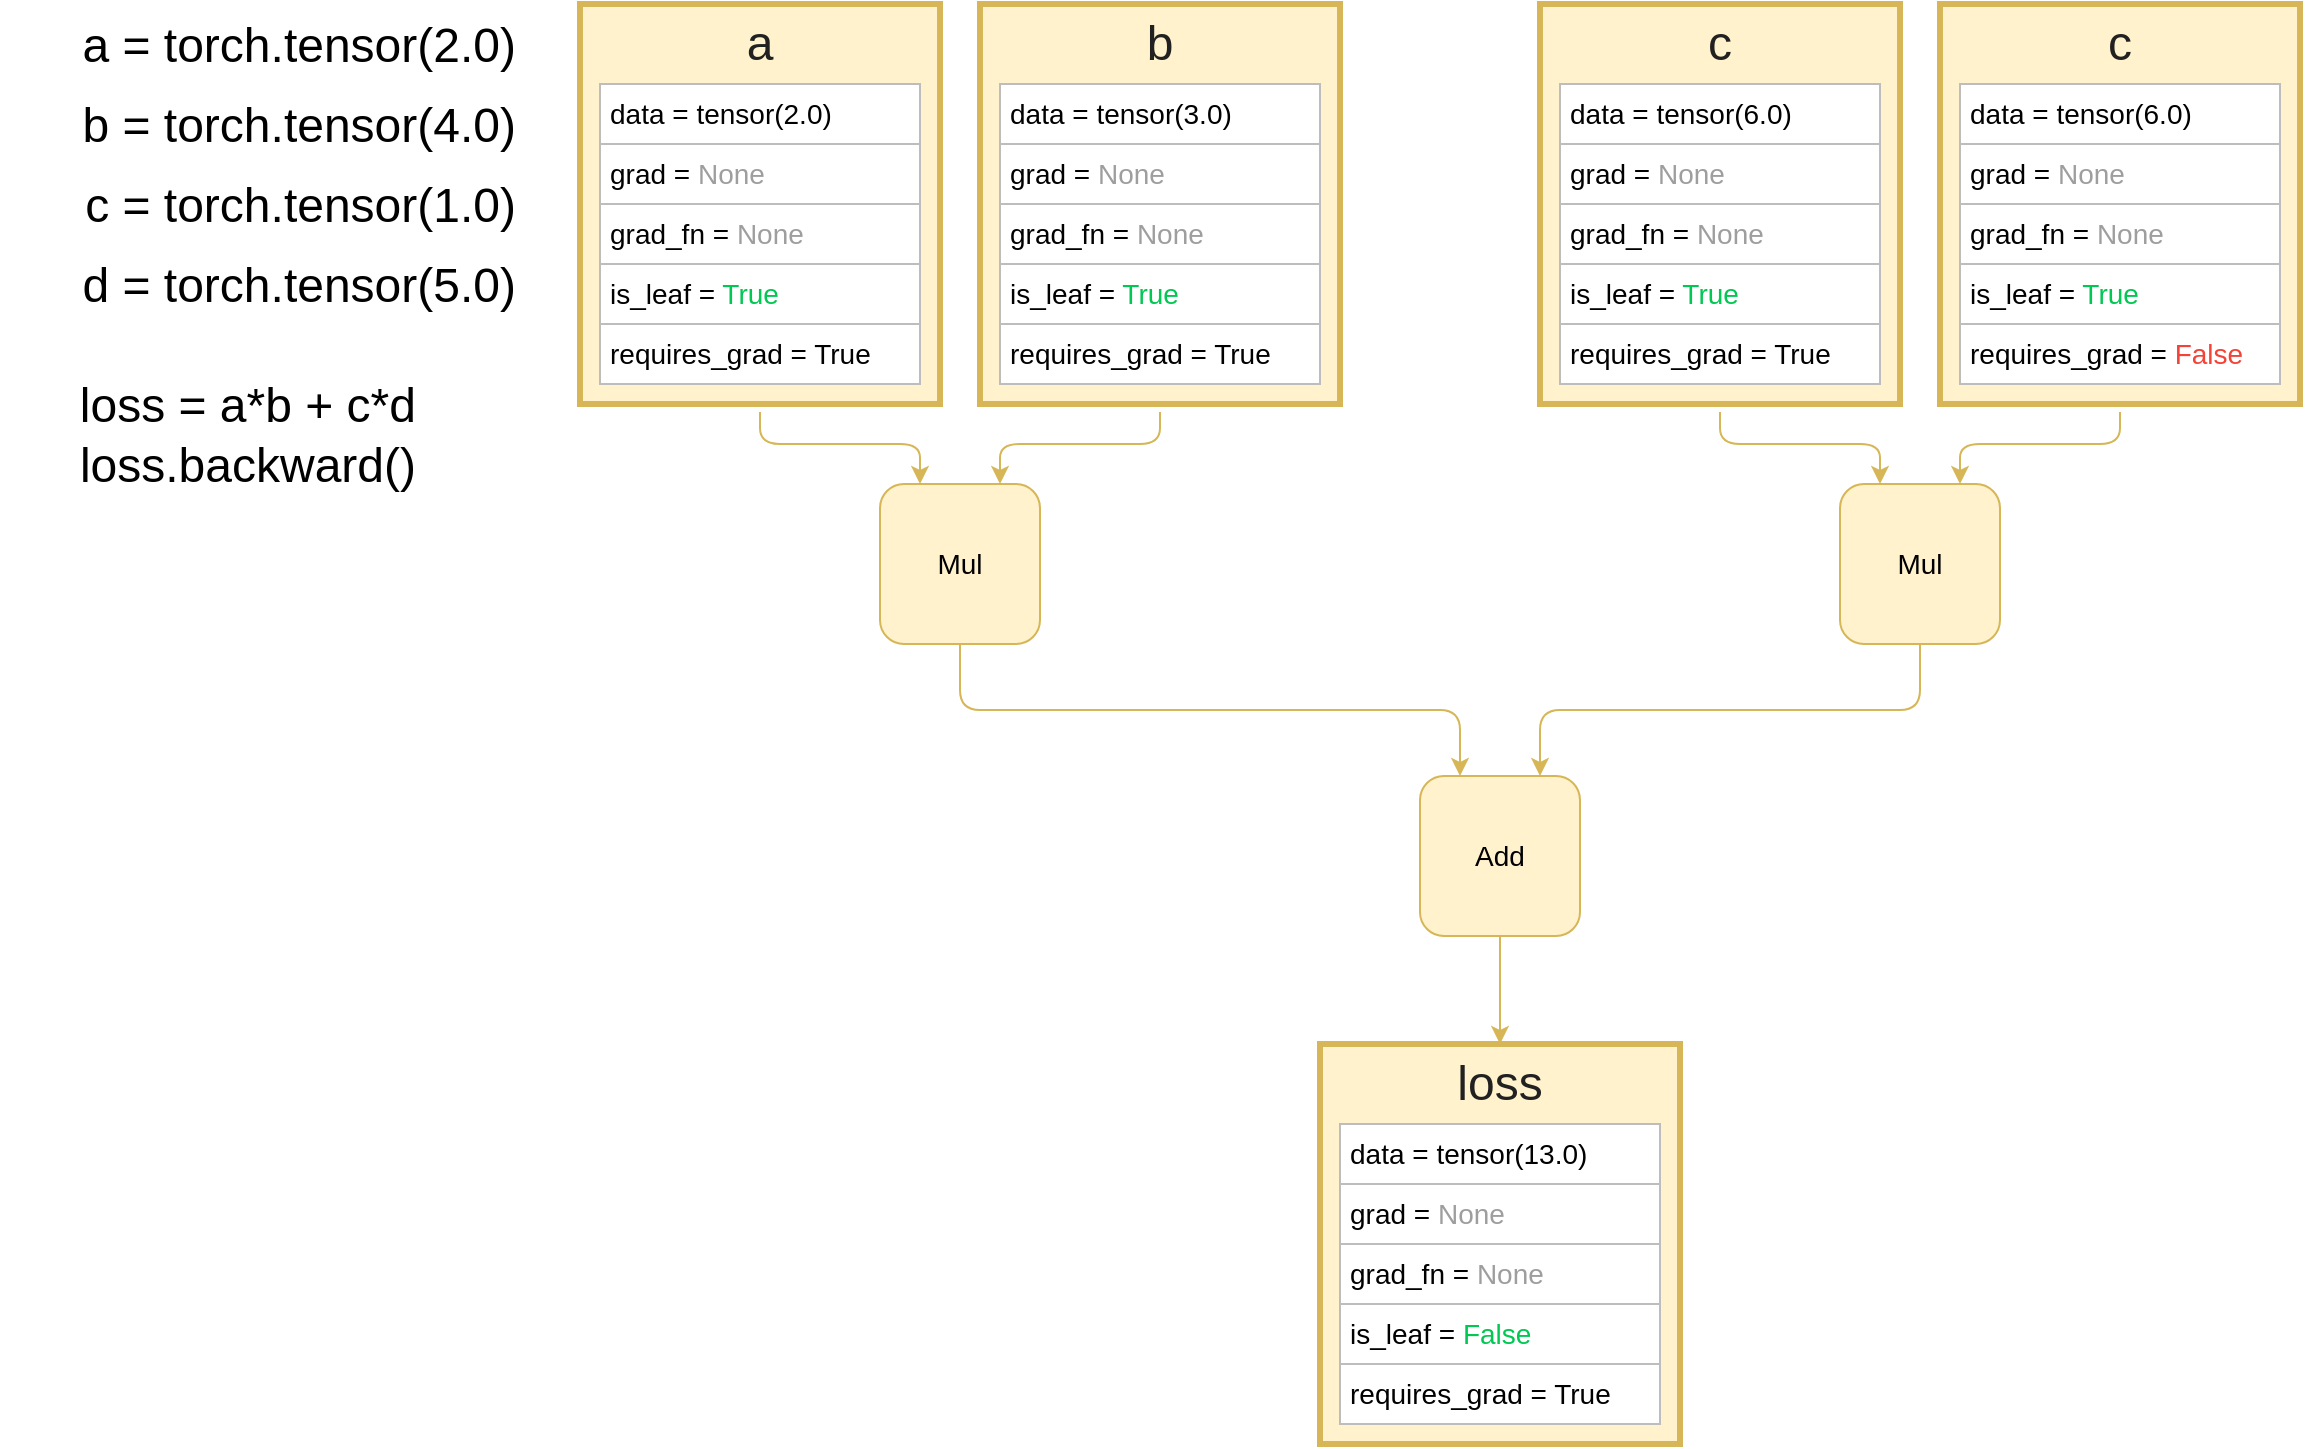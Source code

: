 <mxfile version="21.3.7" type="github">
  <diagram name="Страница 1" id="6cj-dm2TCupNIVutivOo">
    <mxGraphModel dx="2093" dy="988" grid="1" gridSize="10" guides="1" tooltips="1" connect="1" arrows="1" fold="1" page="1" pageScale="1" pageWidth="827" pageHeight="1169" math="0" shadow="0">
      <root>
        <mxCell id="0" />
        <mxCell id="1" parent="0" />
        <mxCell id="ab2Kzsvk-i5Xff6N2FPf-1" style="edgeStyle=orthogonalEdgeStyle;comic=0;html=1;entryX=0.25;entryY=0;shadow=0;startArrow=none;startFill=0;jettySize=auto;orthogonalLoop=1;strokeColor=#d6b656;strokeWidth=1;fontSize=14;fontColor=#000000;fillColor=#fff2cc;rounded=1;" edge="1" parent="1" source="ab2Kzsvk-i5Xff6N2FPf-23" target="ab2Kzsvk-i5Xff6N2FPf-11">
          <mxGeometry relative="1" as="geometry" />
        </mxCell>
        <mxCell id="ab2Kzsvk-i5Xff6N2FPf-2" value="a = torch.tensor(2.0)&lt;br style=&quot;font-size: 24px&quot;&gt;" style="text;html=1;strokeColor=none;fillColor=none;align=right;verticalAlign=top;whiteSpace=wrap;rounded=0;fontSize=24;spacing=2;fontColor=#000000;" vertex="1" parent="1">
          <mxGeometry x="10" y="10" width="260" height="40" as="geometry" />
        </mxCell>
        <mxCell id="ab2Kzsvk-i5Xff6N2FPf-4" value="" style="rounded=0;whiteSpace=wrap;html=1;fillColor=#fff2cc;strokeColor=#d6b656;glass=0;comic=0;shadow=0;strokeWidth=3;perimeterSpacing=4;" vertex="1" parent="1">
          <mxGeometry x="780" y="10" width="180" height="200" as="geometry" />
        </mxCell>
        <mxCell id="ab2Kzsvk-i5Xff6N2FPf-5" value="&lt;div style=&quot;text-align: justify ; font-size: 14px&quot;&gt;data = tensor(6.0)&lt;/div&gt;" style="rounded=0;whiteSpace=wrap;html=1;align=left;fontSize=14;fillColor=#ffffff;strokeColor=#BDBDBD;fontColor=#000000;perimeterSpacing=0;labelBorderColor=none;spacing=5;spacingLeft=0;" vertex="1" parent="1">
          <mxGeometry x="790" y="50" width="160" height="30" as="geometry" />
        </mxCell>
        <mxCell id="ab2Kzsvk-i5Xff6N2FPf-6" value="&lt;div style=&quot;text-align: justify ; font-size: 14px&quot;&gt;grad = &lt;font color=&quot;#9e9e9e&quot;&gt;None&lt;/font&gt;&lt;br&gt;&lt;/div&gt;" style="rounded=0;whiteSpace=wrap;html=1;align=left;fontSize=14;fillColor=#ffffff;strokeColor=#BDBDBD;perimeterSpacing=0;labelBorderColor=none;spacing=5;spacingLeft=0;" vertex="1" parent="1">
          <mxGeometry x="790" y="80" width="160" height="30" as="geometry" />
        </mxCell>
        <mxCell id="ab2Kzsvk-i5Xff6N2FPf-7" value="&lt;div style=&quot;text-align: center ; font-size: 24px&quot;&gt;c&lt;/div&gt;" style="rounded=1;whiteSpace=wrap;html=1;align=center;strokeColor=none;fontSize=24;fillColor=none;fontColor=#212121;" vertex="1" parent="1">
          <mxGeometry x="810" y="10" width="120" height="40" as="geometry" />
        </mxCell>
        <mxCell id="ab2Kzsvk-i5Xff6N2FPf-8" value="&lt;div style=&quot;text-align: justify ; font-size: 14px&quot;&gt;grad_fn = &lt;font color=&quot;#9e9e9e&quot;&gt;None&lt;/font&gt;&lt;br&gt;&lt;/div&gt;" style="rounded=0;whiteSpace=wrap;html=1;align=left;fontSize=14;verticalAlign=middle;fillColor=#ffffff;strokeColor=#BDBDBD;perimeterSpacing=0;labelBorderColor=none;spacing=5;spacingLeft=0;" vertex="1" parent="1">
          <mxGeometry x="790" y="110" width="160" height="30" as="geometry" />
        </mxCell>
        <mxCell id="ab2Kzsvk-i5Xff6N2FPf-9" value="&lt;div style=&quot;text-align: justify ; font-size: 14px&quot;&gt;is_leaf = &lt;font color=&quot;#00c853&quot;&gt;True&lt;/font&gt;&lt;br&gt;&lt;/div&gt;" style="rounded=0;whiteSpace=wrap;html=1;align=left;fontSize=14;verticalAlign=middle;fillColor=#ffffff;strokeColor=#BDBDBD;perimeterSpacing=0;labelBorderColor=none;spacing=5;spacingLeft=0;" vertex="1" parent="1">
          <mxGeometry x="790" y="140" width="160" height="30" as="geometry" />
        </mxCell>
        <mxCell id="ab2Kzsvk-i5Xff6N2FPf-11" value="" style="rounded=1;whiteSpace=wrap;html=1;strokeColor=#d6b656;strokeWidth=1;fillColor=#fff2cc;fontSize=14;align=right;" vertex="1" parent="1">
          <mxGeometry x="450" y="250" width="80" height="80" as="geometry" />
        </mxCell>
        <mxCell id="ab2Kzsvk-i5Xff6N2FPf-12" value="Mul&lt;br&gt;" style="text;html=1;strokeColor=none;fillColor=none;align=center;verticalAlign=middle;whiteSpace=wrap;rounded=0;fontSize=14;" vertex="1" parent="1">
          <mxGeometry x="450" y="270" width="80" height="40" as="geometry" />
        </mxCell>
        <mxCell id="ab2Kzsvk-i5Xff6N2FPf-13" value="b = torch.tensor(4.0)" style="text;html=1;strokeColor=none;fillColor=none;align=right;verticalAlign=top;whiteSpace=wrap;rounded=0;fontSize=24;spacing=2;fontColor=#000000;" vertex="1" parent="1">
          <mxGeometry x="10" y="50" width="260" height="40" as="geometry" />
        </mxCell>
        <mxCell id="ab2Kzsvk-i5Xff6N2FPf-14" style="edgeStyle=orthogonalEdgeStyle;comic=0;html=1;entryX=0.75;entryY=0;shadow=0;startArrow=none;startFill=0;jettySize=auto;orthogonalLoop=1;strokeColor=#d6b656;strokeWidth=1;fontSize=14;fontColor=#000000;fillColor=#fff2cc;rounded=1;" edge="1" parent="1" source="ab2Kzsvk-i5Xff6N2FPf-15" target="ab2Kzsvk-i5Xff6N2FPf-11">
          <mxGeometry relative="1" as="geometry" />
        </mxCell>
        <mxCell id="ab2Kzsvk-i5Xff6N2FPf-15" value="" style="rounded=0;whiteSpace=wrap;html=1;fillColor=#fff2cc;strokeColor=#d6b656;glass=0;comic=0;shadow=0;strokeWidth=3;perimeterSpacing=4;" vertex="1" parent="1">
          <mxGeometry x="500" y="10" width="180" height="200" as="geometry" />
        </mxCell>
        <mxCell id="ab2Kzsvk-i5Xff6N2FPf-16" value="&lt;div style=&quot;text-align: justify ; font-size: 14px&quot;&gt;data = tensor(3.0)&lt;/div&gt;" style="rounded=0;whiteSpace=wrap;html=1;align=left;fontSize=14;fillColor=#ffffff;strokeColor=#BDBDBD;fontColor=#000000;perimeterSpacing=0;labelBorderColor=none;spacing=5;spacingLeft=0;" vertex="1" parent="1">
          <mxGeometry x="510" y="50" width="160" height="30" as="geometry" />
        </mxCell>
        <mxCell id="ab2Kzsvk-i5Xff6N2FPf-17" value="&lt;div style=&quot;text-align: justify ; font-size: 14px&quot;&gt;grad = &lt;font color=&quot;#9e9e9e&quot;&gt;None&lt;/font&gt;&lt;br&gt;&lt;/div&gt;" style="rounded=0;whiteSpace=wrap;html=1;align=left;fontSize=14;fillColor=#ffffff;strokeColor=#BDBDBD;perimeterSpacing=0;labelBorderColor=none;spacing=5;spacingLeft=0;" vertex="1" parent="1">
          <mxGeometry x="510" y="80" width="160" height="30" as="geometry" />
        </mxCell>
        <mxCell id="ab2Kzsvk-i5Xff6N2FPf-18" value="&lt;div style=&quot;text-align: center ; font-size: 24px&quot;&gt;b&lt;/div&gt;" style="rounded=1;whiteSpace=wrap;html=1;align=center;strokeColor=none;fontSize=24;fillColor=none;fontColor=#212121;" vertex="1" parent="1">
          <mxGeometry x="530" y="10" width="120" height="40" as="geometry" />
        </mxCell>
        <mxCell id="ab2Kzsvk-i5Xff6N2FPf-19" value="&lt;div style=&quot;text-align: justify ; font-size: 14px&quot;&gt;grad_fn = &lt;font color=&quot;#9e9e9e&quot;&gt;None&lt;/font&gt;&lt;br&gt;&lt;/div&gt;" style="rounded=0;whiteSpace=wrap;html=1;align=left;fontSize=14;verticalAlign=middle;fillColor=#ffffff;strokeColor=#BDBDBD;perimeterSpacing=0;labelBorderColor=none;spacing=5;spacingLeft=0;" vertex="1" parent="1">
          <mxGeometry x="510" y="110" width="160" height="30" as="geometry" />
        </mxCell>
        <mxCell id="ab2Kzsvk-i5Xff6N2FPf-20" value="&lt;div style=&quot;text-align: justify ; font-size: 14px&quot;&gt;is_leaf = &lt;font color=&quot;#00c853&quot;&gt;True&lt;/font&gt;&lt;br&gt;&lt;/div&gt;" style="rounded=0;whiteSpace=wrap;html=1;align=left;fontSize=14;verticalAlign=middle;fillColor=#ffffff;strokeColor=#BDBDBD;perimeterSpacing=0;labelBorderColor=none;spacing=5;spacingLeft=0;" vertex="1" parent="1">
          <mxGeometry x="510" y="140" width="160" height="30" as="geometry" />
        </mxCell>
        <mxCell id="ab2Kzsvk-i5Xff6N2FPf-21" value="&lt;div style=&quot;text-align: justify ; font-size: 14px&quot;&gt;&lt;span style=&quot;font-size: 14px&quot;&gt;requires_grad = True&lt;/span&gt;&lt;/div&gt;" style="rounded=0;whiteSpace=wrap;html=1;align=left;fontSize=14;verticalAlign=middle;fillColor=#ffffff;strokeColor=#BDBDBD;perimeterSpacing=0;labelBorderColor=none;spacing=5;spacingLeft=0;" vertex="1" parent="1">
          <mxGeometry x="510" y="170" width="160" height="30" as="geometry" />
        </mxCell>
        <mxCell id="ab2Kzsvk-i5Xff6N2FPf-22" value="" style="group" vertex="1" connectable="0" parent="1">
          <mxGeometry x="300" y="10" width="180" height="200" as="geometry" />
        </mxCell>
        <mxCell id="ab2Kzsvk-i5Xff6N2FPf-23" value="" style="rounded=0;whiteSpace=wrap;html=1;fillColor=#fff2cc;strokeColor=#d6b656;glass=0;comic=0;shadow=0;strokeWidth=3;perimeterSpacing=4;" vertex="1" parent="ab2Kzsvk-i5Xff6N2FPf-22">
          <mxGeometry width="180" height="200" as="geometry" />
        </mxCell>
        <mxCell id="ab2Kzsvk-i5Xff6N2FPf-24" value="&lt;div style=&quot;text-align: center ; font-size: 24px&quot;&gt;a&lt;/div&gt;" style="rounded=1;whiteSpace=wrap;html=1;align=center;strokeColor=none;fontSize=24;fillColor=none;fontColor=#212121;" vertex="1" parent="ab2Kzsvk-i5Xff6N2FPf-22">
          <mxGeometry x="30" width="120" height="40" as="geometry" />
        </mxCell>
        <mxCell id="ab2Kzsvk-i5Xff6N2FPf-25" value="&lt;div style=&quot;text-align: justify ; font-size: 14px&quot;&gt;grad_fn = &lt;font color=&quot;#9e9e9e&quot;&gt;None&lt;/font&gt;&lt;br&gt;&lt;/div&gt;" style="rounded=0;whiteSpace=wrap;html=1;align=left;fontSize=14;verticalAlign=middle;fillColor=#ffffff;strokeColor=#BDBDBD;perimeterSpacing=0;labelBorderColor=none;spacing=5;spacingLeft=0;" vertex="1" parent="ab2Kzsvk-i5Xff6N2FPf-22">
          <mxGeometry x="10" y="100" width="160" height="30" as="geometry" />
        </mxCell>
        <mxCell id="ab2Kzsvk-i5Xff6N2FPf-26" value="&lt;div style=&quot;text-align: justify ; font-size: 14px&quot;&gt;is_leaf = &lt;font color=&quot;#00c853&quot;&gt;True&lt;/font&gt;&lt;br&gt;&lt;/div&gt;" style="rounded=0;whiteSpace=wrap;html=1;align=left;fontSize=14;verticalAlign=middle;fillColor=#ffffff;strokeColor=#BDBDBD;perimeterSpacing=0;labelBorderColor=none;spacing=5;spacingLeft=0;" vertex="1" parent="ab2Kzsvk-i5Xff6N2FPf-22">
          <mxGeometry x="10" y="130" width="160" height="30" as="geometry" />
        </mxCell>
        <mxCell id="ab2Kzsvk-i5Xff6N2FPf-27" value="&lt;div style=&quot;text-align: justify ; font-size: 14px&quot;&gt;&lt;span style=&quot;font-size: 14px&quot;&gt;requires_grad = True&lt;/span&gt;&lt;/div&gt;" style="rounded=0;whiteSpace=wrap;html=1;align=left;fontSize=14;verticalAlign=middle;fillColor=#ffffff;strokeColor=#BDBDBD;perimeterSpacing=0;labelBorderColor=none;spacing=5;spacingLeft=0;" vertex="1" parent="ab2Kzsvk-i5Xff6N2FPf-22">
          <mxGeometry x="10" y="160" width="160" height="30" as="geometry" />
        </mxCell>
        <mxCell id="ab2Kzsvk-i5Xff6N2FPf-28" value="" style="group" vertex="1" connectable="0" parent="ab2Kzsvk-i5Xff6N2FPf-22">
          <mxGeometry x="10" y="40" width="160" height="60" as="geometry" />
        </mxCell>
        <mxCell id="ab2Kzsvk-i5Xff6N2FPf-29" value="&lt;div style=&quot;text-align: justify ; font-size: 14px&quot;&gt;data = tensor(2.0)&lt;/div&gt;" style="rounded=0;whiteSpace=wrap;html=1;align=left;fontSize=14;fillColor=#ffffff;strokeColor=#BDBDBD;fontColor=#000000;perimeterSpacing=0;labelBorderColor=none;spacing=5;spacingLeft=0;" vertex="1" parent="ab2Kzsvk-i5Xff6N2FPf-28">
          <mxGeometry width="160" height="30" as="geometry" />
        </mxCell>
        <mxCell id="ab2Kzsvk-i5Xff6N2FPf-30" value="&lt;div style=&quot;text-align: justify ; font-size: 14px&quot;&gt;grad = &lt;font color=&quot;#9e9e9e&quot;&gt;None&lt;/font&gt;&lt;br&gt;&lt;/div&gt;" style="rounded=0;whiteSpace=wrap;html=1;align=left;fontSize=14;fillColor=#ffffff;strokeColor=#BDBDBD;perimeterSpacing=0;labelBorderColor=none;spacing=5;spacingLeft=0;" vertex="1" parent="ab2Kzsvk-i5Xff6N2FPf-28">
          <mxGeometry y="30" width="160" height="30" as="geometry" />
        </mxCell>
        <mxCell id="ab2Kzsvk-i5Xff6N2FPf-31" value="&lt;div style=&quot;text-align: justify ; font-size: 14px&quot;&gt;&lt;span style=&quot;font-size: 14px&quot;&gt;requires_grad = True&lt;/span&gt;&lt;/div&gt;" style="rounded=0;whiteSpace=wrap;html=1;align=left;fontSize=14;verticalAlign=middle;fillColor=#ffffff;strokeColor=#BDBDBD;perimeterSpacing=0;labelBorderColor=none;spacing=5;spacingLeft=0;" vertex="1" parent="1">
          <mxGeometry x="790" y="170" width="160" height="30" as="geometry" />
        </mxCell>
        <mxCell id="ab2Kzsvk-i5Xff6N2FPf-32" value="" style="rounded=0;whiteSpace=wrap;html=1;fillColor=#fff2cc;strokeColor=#d6b656;glass=0;comic=0;shadow=0;strokeWidth=3;perimeterSpacing=4;" vertex="1" parent="1">
          <mxGeometry x="980" y="10" width="180" height="200" as="geometry" />
        </mxCell>
        <mxCell id="ab2Kzsvk-i5Xff6N2FPf-33" value="&lt;div style=&quot;text-align: justify ; font-size: 14px&quot;&gt;data = tensor(6.0)&lt;/div&gt;" style="rounded=0;whiteSpace=wrap;html=1;align=left;fontSize=14;fillColor=#ffffff;strokeColor=#BDBDBD;fontColor=#000000;perimeterSpacing=0;labelBorderColor=none;spacing=5;spacingLeft=0;" vertex="1" parent="1">
          <mxGeometry x="990" y="50" width="160" height="30" as="geometry" />
        </mxCell>
        <mxCell id="ab2Kzsvk-i5Xff6N2FPf-34" value="&lt;div style=&quot;text-align: justify ; font-size: 14px&quot;&gt;grad = &lt;font color=&quot;#9e9e9e&quot;&gt;None&lt;/font&gt;&lt;br&gt;&lt;/div&gt;" style="rounded=0;whiteSpace=wrap;html=1;align=left;fontSize=14;fillColor=#ffffff;strokeColor=#BDBDBD;perimeterSpacing=0;labelBorderColor=none;spacing=5;spacingLeft=0;" vertex="1" parent="1">
          <mxGeometry x="990" y="80" width="160" height="30" as="geometry" />
        </mxCell>
        <mxCell id="ab2Kzsvk-i5Xff6N2FPf-35" value="&lt;div style=&quot;text-align: center ; font-size: 24px&quot;&gt;c&lt;/div&gt;" style="rounded=1;whiteSpace=wrap;html=1;align=center;strokeColor=none;fontSize=24;fillColor=none;fontColor=#212121;" vertex="1" parent="1">
          <mxGeometry x="1010" y="10" width="120" height="40" as="geometry" />
        </mxCell>
        <mxCell id="ab2Kzsvk-i5Xff6N2FPf-36" value="&lt;div style=&quot;text-align: justify ; font-size: 14px&quot;&gt;grad_fn = &lt;font color=&quot;#9e9e9e&quot;&gt;None&lt;/font&gt;&lt;br&gt;&lt;/div&gt;" style="rounded=0;whiteSpace=wrap;html=1;align=left;fontSize=14;verticalAlign=middle;fillColor=#ffffff;strokeColor=#BDBDBD;perimeterSpacing=0;labelBorderColor=none;spacing=5;spacingLeft=0;" vertex="1" parent="1">
          <mxGeometry x="990" y="110" width="160" height="30" as="geometry" />
        </mxCell>
        <mxCell id="ab2Kzsvk-i5Xff6N2FPf-37" value="&lt;div style=&quot;text-align: justify ; font-size: 14px&quot;&gt;is_leaf = &lt;font color=&quot;#00c853&quot;&gt;True&lt;/font&gt;&lt;br&gt;&lt;/div&gt;" style="rounded=0;whiteSpace=wrap;html=1;align=left;fontSize=14;verticalAlign=middle;fillColor=#ffffff;strokeColor=#BDBDBD;perimeterSpacing=0;labelBorderColor=none;spacing=5;spacingLeft=0;" vertex="1" parent="1">
          <mxGeometry x="990" y="140" width="160" height="30" as="geometry" />
        </mxCell>
        <mxCell id="ab2Kzsvk-i5Xff6N2FPf-38" value="&lt;div style=&quot;text-align: justify ; font-size: 14px&quot;&gt;&lt;span style=&quot;font-size: 14px&quot;&gt;requires_grad = &lt;font color=&quot;#f44336&quot;&gt;False&lt;/font&gt;&lt;/span&gt;&lt;/div&gt;" style="rounded=0;whiteSpace=wrap;html=1;align=left;fontSize=14;verticalAlign=middle;fillColor=#ffffff;strokeColor=#BDBDBD;perimeterSpacing=0;labelBorderColor=none;spacing=5;spacingLeft=0;" vertex="1" parent="1">
          <mxGeometry x="990" y="170" width="160" height="30" as="geometry" />
        </mxCell>
        <mxCell id="ab2Kzsvk-i5Xff6N2FPf-39" value="c = torch.tensor(1.0)" style="text;html=1;strokeColor=none;fillColor=none;align=right;verticalAlign=top;whiteSpace=wrap;rounded=0;fontSize=24;spacing=2;fontColor=#000000;" vertex="1" parent="1">
          <mxGeometry x="10" y="90" width="260" height="40" as="geometry" />
        </mxCell>
        <mxCell id="ab2Kzsvk-i5Xff6N2FPf-40" value="d = torch.tensor(5.0)" style="text;html=1;strokeColor=none;fillColor=none;align=right;verticalAlign=top;whiteSpace=wrap;rounded=0;fontSize=24;spacing=2;fontColor=#000000;" vertex="1" parent="1">
          <mxGeometry x="10" y="130" width="260" height="40" as="geometry" />
        </mxCell>
        <mxCell id="ab2Kzsvk-i5Xff6N2FPf-42" style="edgeStyle=orthogonalEdgeStyle;comic=0;html=1;entryX=0.25;entryY=0;shadow=0;startArrow=none;startFill=0;jettySize=auto;orthogonalLoop=1;strokeColor=#d6b656;strokeWidth=1;fontSize=14;fontColor=#000000;fillColor=#fff2cc;rounded=1;exitX=0.5;exitY=1;exitDx=0;exitDy=0;" edge="1" parent="1" target="ab2Kzsvk-i5Xff6N2FPf-43" source="ab2Kzsvk-i5Xff6N2FPf-4">
          <mxGeometry relative="1" as="geometry">
            <mxPoint x="880" y="214" as="sourcePoint" />
          </mxGeometry>
        </mxCell>
        <mxCell id="ab2Kzsvk-i5Xff6N2FPf-43" value="" style="rounded=1;whiteSpace=wrap;html=1;strokeColor=#d6b656;strokeWidth=1;fillColor=#fff2cc;fontSize=14;align=right;" vertex="1" parent="1">
          <mxGeometry x="930" y="250" width="80" height="80" as="geometry" />
        </mxCell>
        <mxCell id="ab2Kzsvk-i5Xff6N2FPf-44" value="Mul&lt;br&gt;" style="text;html=1;strokeColor=none;fillColor=none;align=center;verticalAlign=middle;whiteSpace=wrap;rounded=0;fontSize=14;" vertex="1" parent="1">
          <mxGeometry x="930" y="270" width="80" height="40" as="geometry" />
        </mxCell>
        <mxCell id="ab2Kzsvk-i5Xff6N2FPf-45" style="edgeStyle=orthogonalEdgeStyle;comic=0;html=1;entryX=0.75;entryY=0;shadow=0;startArrow=none;startFill=0;jettySize=auto;orthogonalLoop=1;strokeColor=#d6b656;strokeWidth=1;fontSize=14;fontColor=#000000;fillColor=#fff2cc;rounded=1;exitX=0.5;exitY=1;exitDx=0;exitDy=0;" edge="1" parent="1" target="ab2Kzsvk-i5Xff6N2FPf-43" source="ab2Kzsvk-i5Xff6N2FPf-32">
          <mxGeometry relative="1" as="geometry">
            <mxPoint x="1070" y="250" as="sourcePoint" />
          </mxGeometry>
        </mxCell>
        <mxCell id="ab2Kzsvk-i5Xff6N2FPf-46" value="loss = a*b + c*d" style="text;html=1;strokeColor=none;fillColor=none;align=right;verticalAlign=top;whiteSpace=wrap;rounded=0;fontSize=24;spacing=2;fontColor=#000000;" vertex="1" parent="1">
          <mxGeometry x="40" y="190" width="180" height="40" as="geometry" />
        </mxCell>
        <mxCell id="ab2Kzsvk-i5Xff6N2FPf-48" value="loss.backward()" style="text;html=1;strokeColor=none;fillColor=none;align=right;verticalAlign=top;whiteSpace=wrap;rounded=0;fontSize=24;spacing=2;fontColor=#000000;" vertex="1" parent="1">
          <mxGeometry x="50" y="220" width="170" height="40" as="geometry" />
        </mxCell>
        <mxCell id="ab2Kzsvk-i5Xff6N2FPf-49" style="edgeStyle=orthogonalEdgeStyle;comic=0;html=1;entryX=0.25;entryY=0;shadow=0;startArrow=none;startFill=0;jettySize=auto;orthogonalLoop=1;strokeColor=#d6b656;strokeWidth=1;fontSize=14;fontColor=#000000;fillColor=#fff2cc;rounded=1;exitX=0.5;exitY=1;exitDx=0;exitDy=0;" edge="1" parent="1" target="ab2Kzsvk-i5Xff6N2FPf-50" source="ab2Kzsvk-i5Xff6N2FPf-11">
          <mxGeometry relative="1" as="geometry">
            <mxPoint x="660" y="360" as="sourcePoint" />
          </mxGeometry>
        </mxCell>
        <mxCell id="ab2Kzsvk-i5Xff6N2FPf-50" value="" style="rounded=1;whiteSpace=wrap;html=1;strokeColor=#d6b656;strokeWidth=1;fillColor=#fff2cc;fontSize=14;align=right;" vertex="1" parent="1">
          <mxGeometry x="720" y="396" width="80" height="80" as="geometry" />
        </mxCell>
        <mxCell id="ab2Kzsvk-i5Xff6N2FPf-51" value="Add" style="text;html=1;strokeColor=none;fillColor=none;align=center;verticalAlign=middle;whiteSpace=wrap;rounded=0;fontSize=14;" vertex="1" parent="1">
          <mxGeometry x="720" y="416" width="80" height="40" as="geometry" />
        </mxCell>
        <mxCell id="ab2Kzsvk-i5Xff6N2FPf-52" style="edgeStyle=orthogonalEdgeStyle;comic=0;html=1;entryX=0.75;entryY=0;shadow=0;startArrow=none;startFill=0;jettySize=auto;orthogonalLoop=1;strokeColor=#d6b656;strokeWidth=1;fontSize=14;fontColor=#000000;fillColor=#fff2cc;rounded=1;exitX=0.5;exitY=1;exitDx=0;exitDy=0;" edge="1" parent="1" target="ab2Kzsvk-i5Xff6N2FPf-50" source="ab2Kzsvk-i5Xff6N2FPf-43">
          <mxGeometry relative="1" as="geometry">
            <mxPoint x="860" y="360" as="sourcePoint" />
          </mxGeometry>
        </mxCell>
        <mxCell id="ab2Kzsvk-i5Xff6N2FPf-53" value="" style="rounded=0;whiteSpace=wrap;html=1;fillColor=#fff2cc;strokeColor=#d6b656;glass=0;comic=0;shadow=0;strokeWidth=3;perimeterSpacing=4;" vertex="1" parent="1">
          <mxGeometry x="670" y="530" width="180" height="200" as="geometry" />
        </mxCell>
        <mxCell id="ab2Kzsvk-i5Xff6N2FPf-54" value="&lt;div style=&quot;text-align: justify ; font-size: 14px&quot;&gt;data = tensor(13.0)&lt;/div&gt;" style="rounded=0;whiteSpace=wrap;html=1;align=left;fontSize=14;fillColor=#ffffff;strokeColor=#BDBDBD;fontColor=#000000;perimeterSpacing=0;labelBorderColor=none;spacing=5;spacingLeft=0;" vertex="1" parent="1">
          <mxGeometry x="680" y="570" width="160" height="30" as="geometry" />
        </mxCell>
        <mxCell id="ab2Kzsvk-i5Xff6N2FPf-55" value="&lt;div style=&quot;text-align: justify ; font-size: 14px&quot;&gt;grad = &lt;font color=&quot;#9e9e9e&quot;&gt;None&lt;/font&gt;&lt;br&gt;&lt;/div&gt;" style="rounded=0;whiteSpace=wrap;html=1;align=left;fontSize=14;fillColor=#ffffff;strokeColor=#BDBDBD;perimeterSpacing=0;labelBorderColor=none;spacing=5;spacingLeft=0;" vertex="1" parent="1">
          <mxGeometry x="680" y="600" width="160" height="30" as="geometry" />
        </mxCell>
        <mxCell id="ab2Kzsvk-i5Xff6N2FPf-56" value="&lt;div style=&quot;text-align: center ; font-size: 24px&quot;&gt;loss&lt;/div&gt;" style="rounded=1;whiteSpace=wrap;html=1;align=center;strokeColor=none;fontSize=24;fillColor=none;fontColor=#212121;" vertex="1" parent="1">
          <mxGeometry x="700" y="530" width="120" height="40" as="geometry" />
        </mxCell>
        <mxCell id="ab2Kzsvk-i5Xff6N2FPf-57" value="&lt;div style=&quot;text-align: justify ; font-size: 14px&quot;&gt;grad_fn = &lt;font color=&quot;#9e9e9e&quot;&gt;None&lt;/font&gt;&lt;br&gt;&lt;/div&gt;" style="rounded=0;whiteSpace=wrap;html=1;align=left;fontSize=14;verticalAlign=middle;fillColor=#ffffff;strokeColor=#BDBDBD;perimeterSpacing=0;labelBorderColor=none;spacing=5;spacingLeft=0;" vertex="1" parent="1">
          <mxGeometry x="680" y="630" width="160" height="30" as="geometry" />
        </mxCell>
        <mxCell id="ab2Kzsvk-i5Xff6N2FPf-58" value="&lt;div style=&quot;text-align: justify ; font-size: 14px&quot;&gt;is_leaf = &lt;font color=&quot;#00c853&quot;&gt;False&lt;/font&gt;&lt;br&gt;&lt;/div&gt;" style="rounded=0;whiteSpace=wrap;html=1;align=left;fontSize=14;verticalAlign=middle;fillColor=#ffffff;strokeColor=#BDBDBD;perimeterSpacing=0;labelBorderColor=none;spacing=5;spacingLeft=0;" vertex="1" parent="1">
          <mxGeometry x="680" y="660" width="160" height="30" as="geometry" />
        </mxCell>
        <mxCell id="ab2Kzsvk-i5Xff6N2FPf-59" value="&lt;div style=&quot;text-align: justify ; font-size: 14px&quot;&gt;&lt;span style=&quot;font-size: 14px&quot;&gt;requires_grad = True&lt;/span&gt;&lt;/div&gt;" style="rounded=0;whiteSpace=wrap;html=1;align=left;fontSize=14;verticalAlign=middle;fillColor=#ffffff;strokeColor=#BDBDBD;perimeterSpacing=0;labelBorderColor=none;spacing=5;spacingLeft=0;" vertex="1" parent="1">
          <mxGeometry x="680" y="690" width="160" height="30" as="geometry" />
        </mxCell>
        <mxCell id="ab2Kzsvk-i5Xff6N2FPf-60" style="edgeStyle=orthogonalEdgeStyle;comic=0;html=1;entryX=0.5;entryY=0;shadow=0;startArrow=none;startFill=0;jettySize=auto;orthogonalLoop=1;strokeColor=#d6b656;strokeWidth=1;fontSize=14;fontColor=#000000;fillColor=#fff2cc;rounded=1;entryDx=0;entryDy=0;exitX=0.5;exitY=1;exitDx=0;exitDy=0;" edge="1" parent="1" source="ab2Kzsvk-i5Xff6N2FPf-50" target="ab2Kzsvk-i5Xff6N2FPf-56">
          <mxGeometry relative="1" as="geometry">
            <mxPoint x="610" y="530" as="sourcePoint" />
            <mxPoint x="750" y="406" as="targetPoint" />
          </mxGeometry>
        </mxCell>
      </root>
    </mxGraphModel>
  </diagram>
</mxfile>
